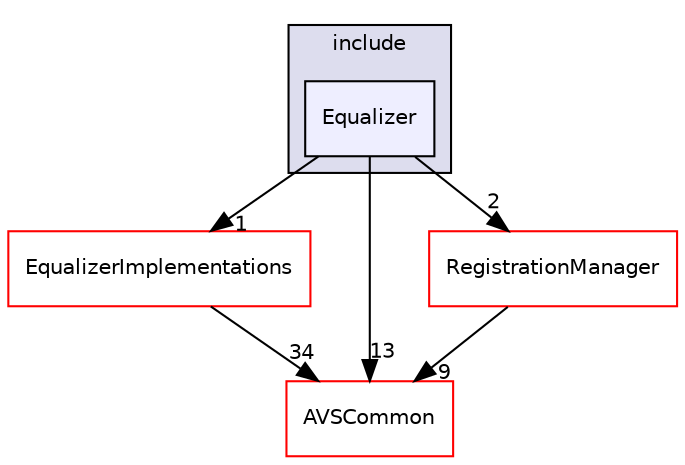 digraph "/workplace/avs-device-sdk/CapabilityAgents/Equalizer/include/Equalizer" {
  compound=true
  node [ fontsize="10", fontname="Helvetica"];
  edge [ labelfontsize="10", labelfontname="Helvetica"];
  subgraph clusterdir_da3b410f2fe630d4234ddd0ecfc280c3 {
    graph [ bgcolor="#ddddee", pencolor="black", label="include" fontname="Helvetica", fontsize="10", URL="dir_da3b410f2fe630d4234ddd0ecfc280c3.html"]
  dir_0d32ea32c5a6c0804d014da0ffbc6421 [shape=box, label="Equalizer", style="filled", fillcolor="#eeeeff", pencolor="black", URL="dir_0d32ea32c5a6c0804d014da0ffbc6421.html"];
  }
  dir_63c328d9f040c398ed3a99417a38689e [shape=box label="EqualizerImplementations" fillcolor="white" style="filled" color="red" URL="dir_63c328d9f040c398ed3a99417a38689e.html"];
  dir_13e65effb2bde530b17b3d5eefcd0266 [shape=box label="AVSCommon" fillcolor="white" style="filled" color="red" URL="dir_13e65effb2bde530b17b3d5eefcd0266.html"];
  dir_b14333b5607b47fe7356eaa790107bd3 [shape=box label="RegistrationManager" fillcolor="white" style="filled" color="red" URL="dir_b14333b5607b47fe7356eaa790107bd3.html"];
  dir_63c328d9f040c398ed3a99417a38689e->dir_13e65effb2bde530b17b3d5eefcd0266 [headlabel="34", labeldistance=1.5 headhref="dir_000221_000015.html"];
  dir_b14333b5607b47fe7356eaa790107bd3->dir_13e65effb2bde530b17b3d5eefcd0266 [headlabel="9", labeldistance=1.5 headhref="dir_000271_000015.html"];
  dir_0d32ea32c5a6c0804d014da0ffbc6421->dir_63c328d9f040c398ed3a99417a38689e [headlabel="1", labeldistance=1.5 headhref="dir_000160_000221.html"];
  dir_0d32ea32c5a6c0804d014da0ffbc6421->dir_13e65effb2bde530b17b3d5eefcd0266 [headlabel="13", labeldistance=1.5 headhref="dir_000160_000015.html"];
  dir_0d32ea32c5a6c0804d014da0ffbc6421->dir_b14333b5607b47fe7356eaa790107bd3 [headlabel="2", labeldistance=1.5 headhref="dir_000160_000271.html"];
}

